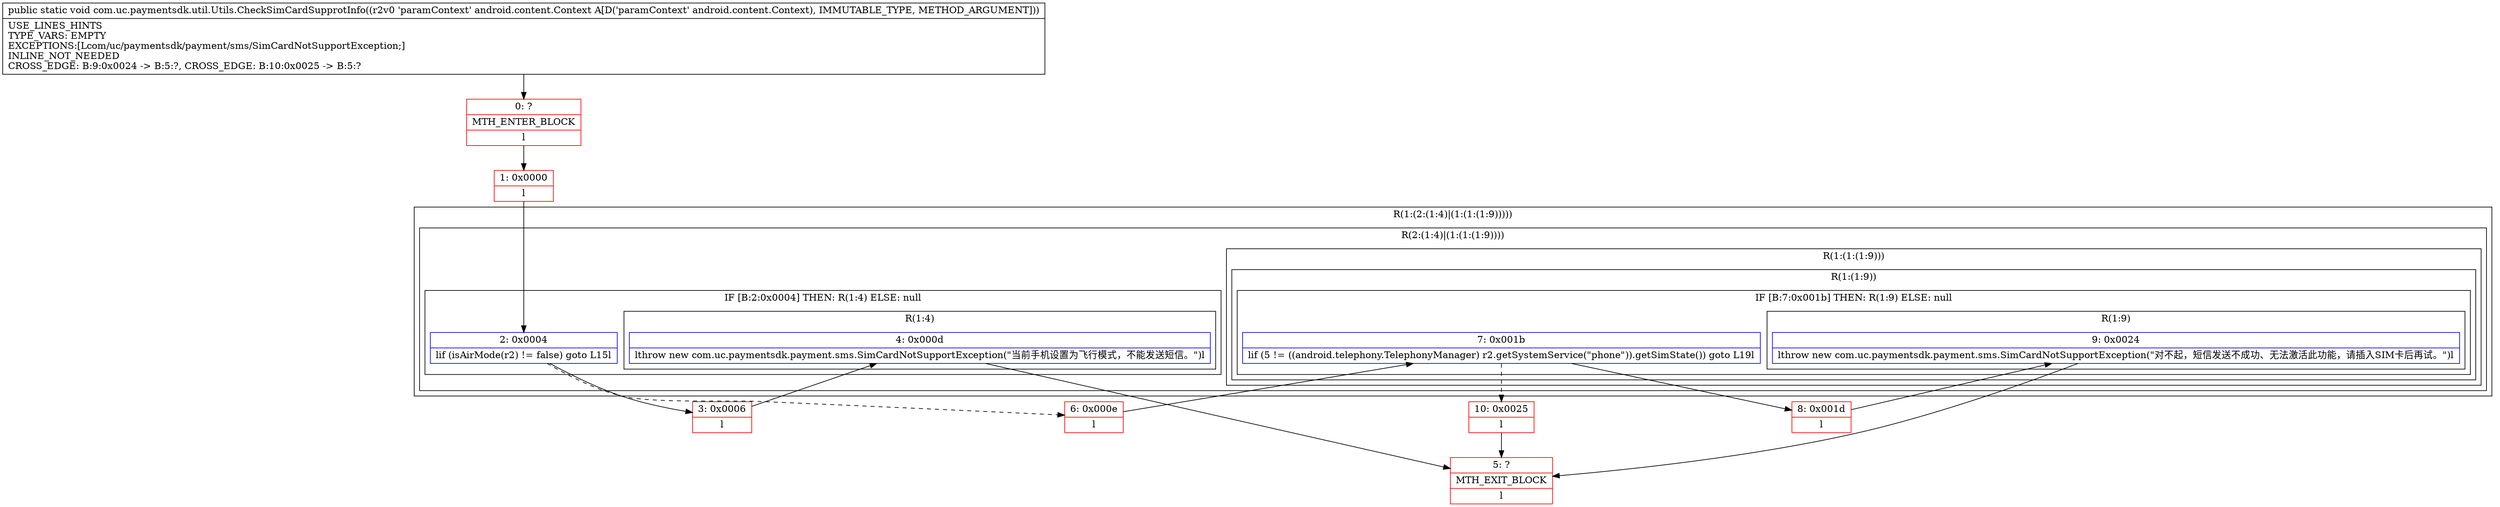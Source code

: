 digraph "CFG forcom.uc.paymentsdk.util.Utils.CheckSimCardSupprotInfo(Landroid\/content\/Context;)V" {
subgraph cluster_Region_1173267569 {
label = "R(1:(2:(1:4)|(1:(1:(1:9)))))";
node [shape=record,color=blue];
subgraph cluster_Region_17543058 {
label = "R(2:(1:4)|(1:(1:(1:9))))";
node [shape=record,color=blue];
subgraph cluster_IfRegion_544421989 {
label = "IF [B:2:0x0004] THEN: R(1:4) ELSE: null";
node [shape=record,color=blue];
Node_2 [shape=record,label="{2\:\ 0x0004|lif (isAirMode(r2) != false) goto L15l}"];
subgraph cluster_Region_44995245 {
label = "R(1:4)";
node [shape=record,color=blue];
Node_4 [shape=record,label="{4\:\ 0x000d|lthrow new com.uc.paymentsdk.payment.sms.SimCardNotSupportException(\"当前手机设置为飞行模式，不能发送短信。\")l}"];
}
}
subgraph cluster_Region_852714405 {
label = "R(1:(1:(1:9)))";
node [shape=record,color=blue];
subgraph cluster_Region_1861758290 {
label = "R(1:(1:9))";
node [shape=record,color=blue];
subgraph cluster_IfRegion_1475444984 {
label = "IF [B:7:0x001b] THEN: R(1:9) ELSE: null";
node [shape=record,color=blue];
Node_7 [shape=record,label="{7\:\ 0x001b|lif (5 != ((android.telephony.TelephonyManager) r2.getSystemService(\"phone\")).getSimState()) goto L19l}"];
subgraph cluster_Region_557603665 {
label = "R(1:9)";
node [shape=record,color=blue];
Node_9 [shape=record,label="{9\:\ 0x0024|lthrow new com.uc.paymentsdk.payment.sms.SimCardNotSupportException(\"对不起，短信发送不成功、无法激活此功能，请插入SIM卡后再试。\")l}"];
}
}
}
}
}
}
Node_0 [shape=record,color=red,label="{0\:\ ?|MTH_ENTER_BLOCK\l|l}"];
Node_1 [shape=record,color=red,label="{1\:\ 0x0000|l}"];
Node_3 [shape=record,color=red,label="{3\:\ 0x0006|l}"];
Node_5 [shape=record,color=red,label="{5\:\ ?|MTH_EXIT_BLOCK\l|l}"];
Node_6 [shape=record,color=red,label="{6\:\ 0x000e|l}"];
Node_8 [shape=record,color=red,label="{8\:\ 0x001d|l}"];
Node_10 [shape=record,color=red,label="{10\:\ 0x0025|l}"];
MethodNode[shape=record,label="{public static void com.uc.paymentsdk.util.Utils.CheckSimCardSupprotInfo((r2v0 'paramContext' android.content.Context A[D('paramContext' android.content.Context), IMMUTABLE_TYPE, METHOD_ARGUMENT]))  | USE_LINES_HINTS\lTYPE_VARS: EMPTY\lEXCEPTIONS:[Lcom\/uc\/paymentsdk\/payment\/sms\/SimCardNotSupportException;]\lINLINE_NOT_NEEDED\lCROSS_EDGE: B:9:0x0024 \-\> B:5:?, CROSS_EDGE: B:10:0x0025 \-\> B:5:?\l}"];
MethodNode -> Node_0;
Node_2 -> Node_3;
Node_2 -> Node_6[style=dashed];
Node_4 -> Node_5;
Node_7 -> Node_8;
Node_7 -> Node_10[style=dashed];
Node_9 -> Node_5;
Node_0 -> Node_1;
Node_1 -> Node_2;
Node_3 -> Node_4;
Node_6 -> Node_7;
Node_8 -> Node_9;
Node_10 -> Node_5;
}

